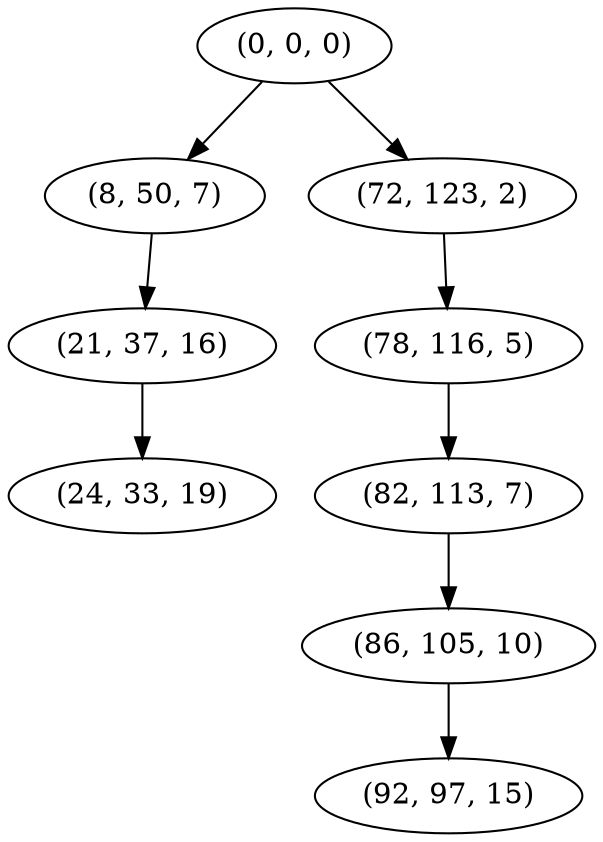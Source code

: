 digraph tree {
    "(0, 0, 0)";
    "(8, 50, 7)";
    "(21, 37, 16)";
    "(24, 33, 19)";
    "(72, 123, 2)";
    "(78, 116, 5)";
    "(82, 113, 7)";
    "(86, 105, 10)";
    "(92, 97, 15)";
    "(0, 0, 0)" -> "(8, 50, 7)";
    "(0, 0, 0)" -> "(72, 123, 2)";
    "(8, 50, 7)" -> "(21, 37, 16)";
    "(21, 37, 16)" -> "(24, 33, 19)";
    "(72, 123, 2)" -> "(78, 116, 5)";
    "(78, 116, 5)" -> "(82, 113, 7)";
    "(82, 113, 7)" -> "(86, 105, 10)";
    "(86, 105, 10)" -> "(92, 97, 15)";
}
